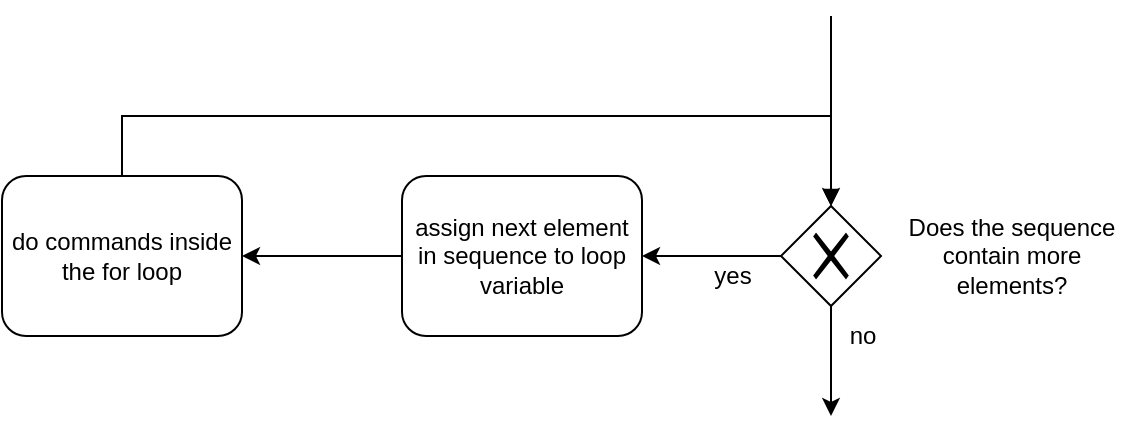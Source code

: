 <mxfile version="13.3.8" type="device"><diagram id="DyN-GAMGbu3i-kAiLNXA" name="Page-1"><mxGraphModel dx="1038" dy="547" grid="1" gridSize="10" guides="1" tooltips="1" connect="1" arrows="1" fold="1" page="1" pageScale="1" pageWidth="827" pageHeight="1169" math="0" shadow="0"><root><mxCell id="0"/><mxCell id="1" parent="0"/><mxCell id="7koCQLc5k5_UfFX2VvzH-2" value="" style="edgeStyle=orthogonalEdgeStyle;rounded=0;orthogonalLoop=1;jettySize=auto;html=1;" parent="1" source="qbNVaMvJxyfrXaCqFfa4-13" target="7koCQLc5k5_UfFX2VvzH-1" edge="1"><mxGeometry relative="1" as="geometry"/></mxCell><mxCell id="qbNVaMvJxyfrXaCqFfa4-13" value="assign next element in sequence to loop variable" style="shape=ext;rounded=1;html=1;whiteSpace=wrap;" parent="1" vertex="1"><mxGeometry x="270" y="150" width="120" height="80" as="geometry"/></mxCell><mxCell id="7koCQLc5k5_UfFX2VvzH-3" style="edgeStyle=orthogonalEdgeStyle;rounded=0;orthogonalLoop=1;jettySize=auto;html=1;entryX=0.5;entryY=0;entryDx=0;entryDy=0;" parent="1" source="7koCQLc5k5_UfFX2VvzH-1" target="qbNVaMvJxyfrXaCqFfa4-14" edge="1"><mxGeometry relative="1" as="geometry"><Array as="points"><mxPoint x="130" y="120"/><mxPoint x="485" y="120"/></Array></mxGeometry></mxCell><mxCell id="7koCQLc5k5_UfFX2VvzH-1" value="do commands inside the for loop" style="shape=ext;rounded=1;html=1;whiteSpace=wrap;" parent="1" vertex="1"><mxGeometry x="70" y="150" width="120" height="80" as="geometry"/></mxCell><mxCell id="qbNVaMvJxyfrXaCqFfa4-15" style="edgeStyle=orthogonalEdgeStyle;rounded=0;orthogonalLoop=1;jettySize=auto;html=1;entryX=1;entryY=0.5;entryDx=0;entryDy=0;" parent="1" source="qbNVaMvJxyfrXaCqFfa4-14" target="qbNVaMvJxyfrXaCqFfa4-13" edge="1"><mxGeometry relative="1" as="geometry"/></mxCell><mxCell id="qbNVaMvJxyfrXaCqFfa4-16" value="yes" style="text;html=1;resizable=0;points=[];align=center;verticalAlign=middle;labelBackgroundColor=#ffffff;" parent="qbNVaMvJxyfrXaCqFfa4-15" vertex="1" connectable="0"><mxGeometry x="0.011" y="1" relative="1" as="geometry"><mxPoint x="10.5" y="8.5" as="offset"/></mxGeometry></mxCell><mxCell id="qbNVaMvJxyfrXaCqFfa4-18" value="" style="edgeStyle=orthogonalEdgeStyle;rounded=0;orthogonalLoop=1;jettySize=auto;html=1;" parent="1" source="qbNVaMvJxyfrXaCqFfa4-14" edge="1"><mxGeometry relative="1" as="geometry"><mxPoint x="484.5" y="270" as="targetPoint"/></mxGeometry></mxCell><mxCell id="qbNVaMvJxyfrXaCqFfa4-19" value="no" style="text;html=1;resizable=0;points=[];align=center;verticalAlign=middle;labelBackgroundColor=#ffffff;" parent="qbNVaMvJxyfrXaCqFfa4-18" vertex="1" connectable="0"><mxGeometry x="0.133" y="2" relative="1" as="geometry"><mxPoint x="13" y="-16" as="offset"/></mxGeometry></mxCell><mxCell id="qbNVaMvJxyfrXaCqFfa4-14" value="" style="shape=mxgraph.bpmn.shape;html=1;verticalLabelPosition=bottom;labelBackgroundColor=#ffffff;verticalAlign=top;align=center;perimeter=rhombusPerimeter;background=gateway;outlineConnect=0;outline=none;symbol=exclusiveGw;" parent="1" vertex="1"><mxGeometry x="459.5" y="165" width="50" height="50" as="geometry"/></mxCell><mxCell id="qbNVaMvJxyfrXaCqFfa4-20" value="" style="endArrow=block;endFill=1;endSize=6;html=1;entryX=0.5;entryY=0;entryDx=0;entryDy=0;" parent="1" target="qbNVaMvJxyfrXaCqFfa4-14" edge="1"><mxGeometry width="100" relative="1" as="geometry"><mxPoint x="484.5" y="70" as="sourcePoint"/><mxPoint x="549.5" y="60" as="targetPoint"/></mxGeometry></mxCell><mxCell id="qbNVaMvJxyfrXaCqFfa4-22" value="Does the sequence contain more elements?" style="text;html=1;strokeColor=none;fillColor=none;align=center;verticalAlign=middle;whiteSpace=wrap;rounded=0;" parent="1" vertex="1"><mxGeometry x="509.5" y="170" width="130" height="40" as="geometry"/></mxCell></root></mxGraphModel></diagram></mxfile>